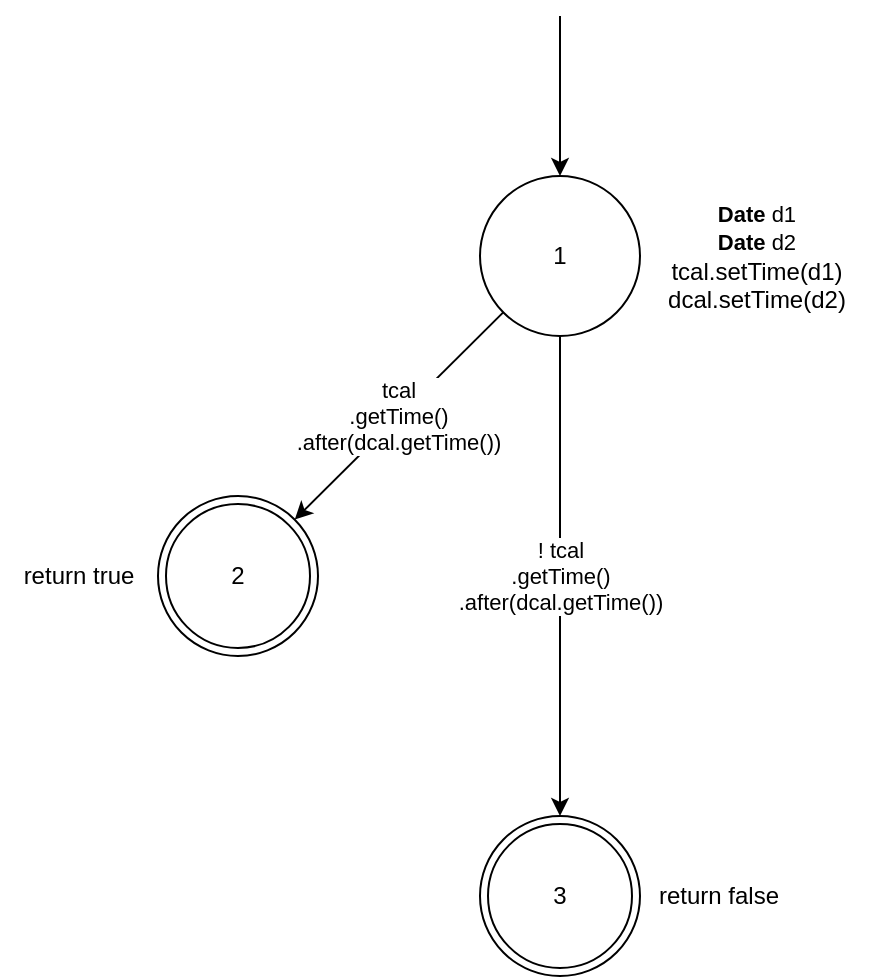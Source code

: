 <mxfile version="14.4.4" type="github">
  <diagram id="vwgKSmRIo_Ues2hE1JJ-" name="Page-1">
    <mxGraphModel dx="595" dy="747" grid="1" gridSize="10" guides="1" tooltips="1" connect="1" arrows="1" fold="1" page="1" pageScale="1" pageWidth="827" pageHeight="1169" math="0" shadow="0">
      <root>
        <mxCell id="0" />
        <mxCell id="1" parent="0" />
        <mxCell id="ew-RNvsa-7Ur00uTDpbD-1" value="tcal&lt;br&gt;.getTime()&lt;br&gt;.after(dcal.getTime())" style="edgeStyle=none;rounded=0;orthogonalLoop=1;jettySize=auto;html=1;" parent="1" source="ew-RNvsa-7Ur00uTDpbD-3" target="ew-RNvsa-7Ur00uTDpbD-7" edge="1">
          <mxGeometry relative="1" as="geometry" />
        </mxCell>
        <mxCell id="ew-RNvsa-7Ur00uTDpbD-2" value="! tcal&lt;br&gt;.getTime()&lt;br&gt;.after(dcal.getTime())" style="edgeStyle=none;rounded=0;orthogonalLoop=1;jettySize=auto;html=1;" parent="1" source="ew-RNvsa-7Ur00uTDpbD-3" target="ew-RNvsa-7Ur00uTDpbD-5" edge="1">
          <mxGeometry relative="1" as="geometry" />
        </mxCell>
        <mxCell id="ew-RNvsa-7Ur00uTDpbD-3" value="1" style="ellipse;whiteSpace=wrap;html=1;aspect=fixed;" parent="1" vertex="1">
          <mxGeometry x="1201" y="120" width="80" height="80" as="geometry" />
        </mxCell>
        <mxCell id="ew-RNvsa-7Ur00uTDpbD-4" value="" style="endArrow=classic;html=1;entryX=0.5;entryY=0;entryDx=0;entryDy=0;" parent="1" target="ew-RNvsa-7Ur00uTDpbD-3" edge="1">
          <mxGeometry x="-0.111" width="50" height="50" relative="1" as="geometry">
            <mxPoint x="1241" y="40" as="sourcePoint" />
            <mxPoint x="430" y="130" as="targetPoint" />
            <mxPoint as="offset" />
          </mxGeometry>
        </mxCell>
        <mxCell id="ew-RNvsa-7Ur00uTDpbD-5" value="3" style="ellipse;shape=doubleEllipse;whiteSpace=wrap;html=1;aspect=fixed;" parent="1" vertex="1">
          <mxGeometry x="1201" y="440" width="80" height="80" as="geometry" />
        </mxCell>
        <mxCell id="ew-RNvsa-7Ur00uTDpbD-7" value="2" style="ellipse;shape=doubleEllipse;whiteSpace=wrap;html=1;aspect=fixed;" parent="1" vertex="1">
          <mxGeometry x="1040" y="280" width="80" height="80" as="geometry" />
        </mxCell>
        <mxCell id="ew-RNvsa-7Ur00uTDpbD-8" value="&lt;b style=&quot;font-size: 11px&quot;&gt;Date&amp;nbsp;&lt;/b&gt;&lt;span style=&quot;font-size: 11px ; background-color: rgb(255 , 255 , 255)&quot;&gt;d1&lt;/span&gt;&lt;br style=&quot;font-size: 11px&quot;&gt;&lt;b style=&quot;font-size: 11px&quot;&gt;Date&amp;nbsp;&lt;/b&gt;&lt;span style=&quot;font-size: 11px ; background-color: rgb(255 , 255 , 255)&quot;&gt;d2&lt;/span&gt;&lt;br&gt;tcal.setTime(d1)&lt;br&gt;dcal.setTime(d2)" style="text;html=1;strokeColor=none;fillColor=none;align=center;verticalAlign=middle;whiteSpace=wrap;rounded=0;" parent="1" vertex="1">
          <mxGeometry x="1280" y="120" width="119" height="80" as="geometry" />
        </mxCell>
        <mxCell id="ew-RNvsa-7Ur00uTDpbD-9" value="return false" style="text;html=1;strokeColor=none;fillColor=none;align=center;verticalAlign=middle;whiteSpace=wrap;rounded=0;" parent="1" vertex="1">
          <mxGeometry x="1281" y="470" width="79" height="20" as="geometry" />
        </mxCell>
        <mxCell id="uqKZguw8mDDYcJdmDCvS-1" value="return true" style="text;html=1;strokeColor=none;fillColor=none;align=center;verticalAlign=middle;whiteSpace=wrap;rounded=0;" parent="1" vertex="1">
          <mxGeometry x="961" y="310" width="79" height="20" as="geometry" />
        </mxCell>
      </root>
    </mxGraphModel>
  </diagram>
</mxfile>
